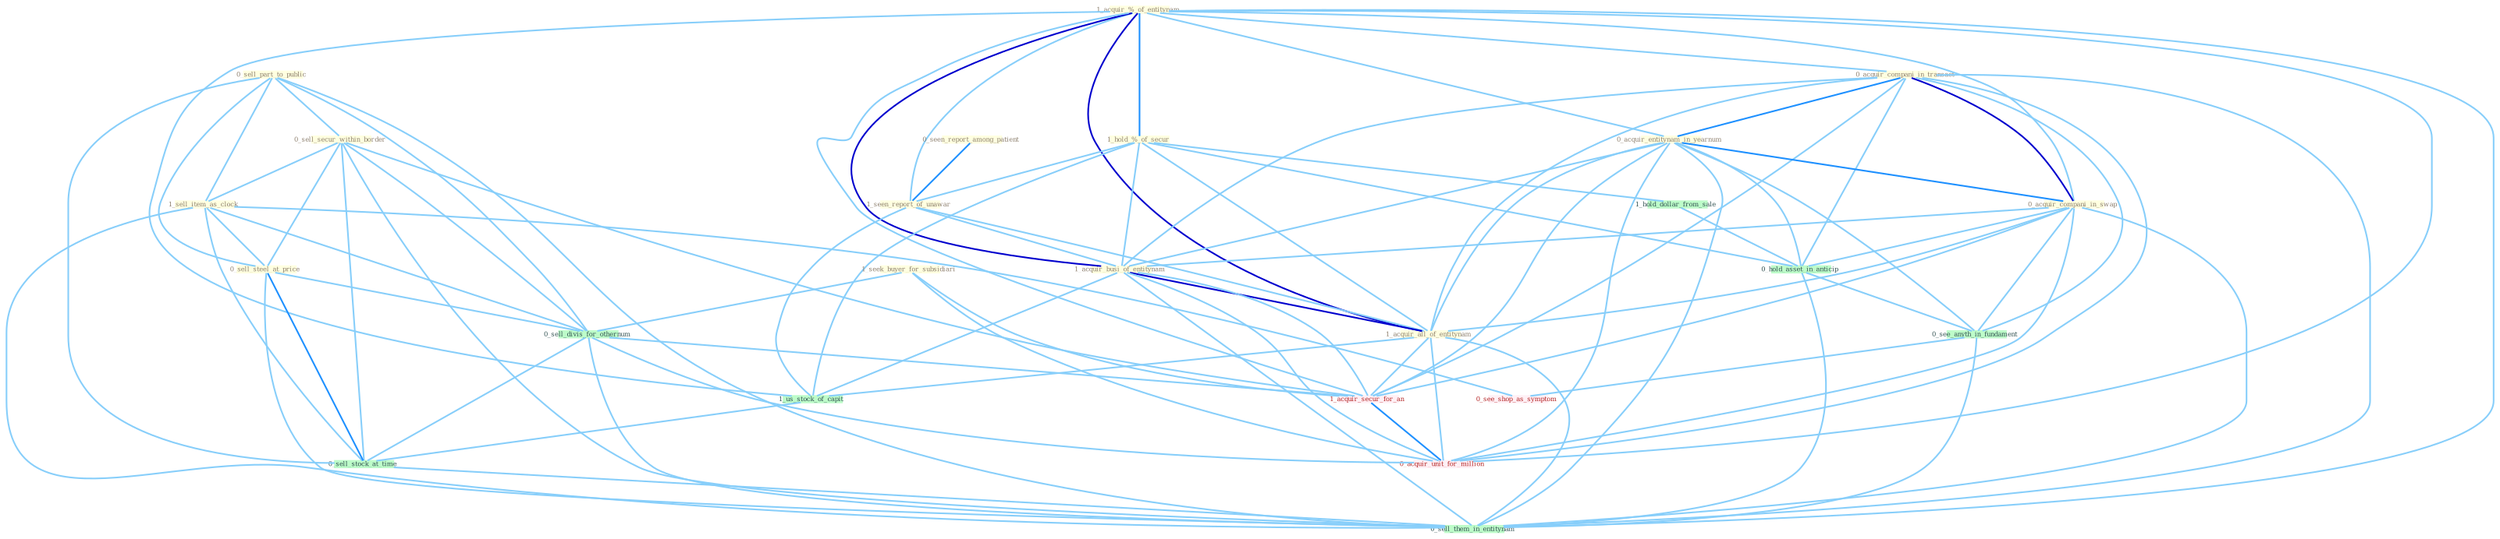 Graph G{ 
    node
    [shape=polygon,style=filled,width=.5,height=.06,color="#BDFCC9",fixedsize=true,fontsize=4,
    fontcolor="#2f4f4f"];
    {node
    [color="#ffffe0", fontcolor="#8b7d6b"] "0_sell_part_to_public " "1_acquir_%_of_entitynam " "0_acquir_compani_in_transact " "0_sell_secur_within_border " "0_acquir_entitynam_in_yearnum " "1_sell_item_as_clock " "1_hold_%_of_secur " "0_seen_report_among_patient " "1_seen_report_of_unawar " "0_sell_steel_at_price " "0_acquir_compani_in_swap " "1_seek_buyer_for_subsidiari " "1_acquir_busi_of_entitynam " "1_acquir_all_of_entitynam "}
{node [color="#fff0f5", fontcolor="#b22222"] "1_acquir_secur_for_an " "0_acquir_unit_for_million " "0_see_shop_as_symptom "}
edge [color="#B0E2FF"];

	"0_sell_part_to_public " -- "0_sell_secur_within_border " [w="1", color="#87cefa" ];
	"0_sell_part_to_public " -- "1_sell_item_as_clock " [w="1", color="#87cefa" ];
	"0_sell_part_to_public " -- "0_sell_steel_at_price " [w="1", color="#87cefa" ];
	"0_sell_part_to_public " -- "0_sell_divis_for_othernum " [w="1", color="#87cefa" ];
	"0_sell_part_to_public " -- "0_sell_stock_at_time " [w="1", color="#87cefa" ];
	"0_sell_part_to_public " -- "0_sell_them_in_entitynam " [w="1", color="#87cefa" ];
	"1_acquir_%_of_entitynam " -- "0_acquir_compani_in_transact " [w="1", color="#87cefa" ];
	"1_acquir_%_of_entitynam " -- "0_acquir_entitynam_in_yearnum " [w="1", color="#87cefa" ];
	"1_acquir_%_of_entitynam " -- "1_hold_%_of_secur " [w="2", color="#1e90ff" , len=0.8];
	"1_acquir_%_of_entitynam " -- "1_seen_report_of_unawar " [w="1", color="#87cefa" ];
	"1_acquir_%_of_entitynam " -- "0_acquir_compani_in_swap " [w="1", color="#87cefa" ];
	"1_acquir_%_of_entitynam " -- "1_acquir_busi_of_entitynam " [w="3", color="#0000cd" , len=0.6];
	"1_acquir_%_of_entitynam " -- "1_acquir_all_of_entitynam " [w="3", color="#0000cd" , len=0.6];
	"1_acquir_%_of_entitynam " -- "1_acquir_secur_for_an " [w="1", color="#87cefa" ];
	"1_acquir_%_of_entitynam " -- "1_us_stock_of_capit " [w="1", color="#87cefa" ];
	"1_acquir_%_of_entitynam " -- "0_acquir_unit_for_million " [w="1", color="#87cefa" ];
	"1_acquir_%_of_entitynam " -- "0_sell_them_in_entitynam " [w="1", color="#87cefa" ];
	"0_acquir_compani_in_transact " -- "0_acquir_entitynam_in_yearnum " [w="2", color="#1e90ff" , len=0.8];
	"0_acquir_compani_in_transact " -- "0_acquir_compani_in_swap " [w="3", color="#0000cd" , len=0.6];
	"0_acquir_compani_in_transact " -- "1_acquir_busi_of_entitynam " [w="1", color="#87cefa" ];
	"0_acquir_compani_in_transact " -- "1_acquir_all_of_entitynam " [w="1", color="#87cefa" ];
	"0_acquir_compani_in_transact " -- "1_acquir_secur_for_an " [w="1", color="#87cefa" ];
	"0_acquir_compani_in_transact " -- "0_hold_asset_in_anticip " [w="1", color="#87cefa" ];
	"0_acquir_compani_in_transact " -- "0_see_anyth_in_fundament " [w="1", color="#87cefa" ];
	"0_acquir_compani_in_transact " -- "0_acquir_unit_for_million " [w="1", color="#87cefa" ];
	"0_acquir_compani_in_transact " -- "0_sell_them_in_entitynam " [w="1", color="#87cefa" ];
	"0_sell_secur_within_border " -- "1_sell_item_as_clock " [w="1", color="#87cefa" ];
	"0_sell_secur_within_border " -- "0_sell_steel_at_price " [w="1", color="#87cefa" ];
	"0_sell_secur_within_border " -- "0_sell_divis_for_othernum " [w="1", color="#87cefa" ];
	"0_sell_secur_within_border " -- "1_acquir_secur_for_an " [w="1", color="#87cefa" ];
	"0_sell_secur_within_border " -- "0_sell_stock_at_time " [w="1", color="#87cefa" ];
	"0_sell_secur_within_border " -- "0_sell_them_in_entitynam " [w="1", color="#87cefa" ];
	"0_acquir_entitynam_in_yearnum " -- "0_acquir_compani_in_swap " [w="2", color="#1e90ff" , len=0.8];
	"0_acquir_entitynam_in_yearnum " -- "1_acquir_busi_of_entitynam " [w="1", color="#87cefa" ];
	"0_acquir_entitynam_in_yearnum " -- "1_acquir_all_of_entitynam " [w="1", color="#87cefa" ];
	"0_acquir_entitynam_in_yearnum " -- "1_acquir_secur_for_an " [w="1", color="#87cefa" ];
	"0_acquir_entitynam_in_yearnum " -- "0_hold_asset_in_anticip " [w="1", color="#87cefa" ];
	"0_acquir_entitynam_in_yearnum " -- "0_see_anyth_in_fundament " [w="1", color="#87cefa" ];
	"0_acquir_entitynam_in_yearnum " -- "0_acquir_unit_for_million " [w="1", color="#87cefa" ];
	"0_acquir_entitynam_in_yearnum " -- "0_sell_them_in_entitynam " [w="1", color="#87cefa" ];
	"1_sell_item_as_clock " -- "0_sell_steel_at_price " [w="1", color="#87cefa" ];
	"1_sell_item_as_clock " -- "0_sell_divis_for_othernum " [w="1", color="#87cefa" ];
	"1_sell_item_as_clock " -- "0_sell_stock_at_time " [w="1", color="#87cefa" ];
	"1_sell_item_as_clock " -- "0_see_shop_as_symptom " [w="1", color="#87cefa" ];
	"1_sell_item_as_clock " -- "0_sell_them_in_entitynam " [w="1", color="#87cefa" ];
	"1_hold_%_of_secur " -- "1_seen_report_of_unawar " [w="1", color="#87cefa" ];
	"1_hold_%_of_secur " -- "1_acquir_busi_of_entitynam " [w="1", color="#87cefa" ];
	"1_hold_%_of_secur " -- "1_acquir_all_of_entitynam " [w="1", color="#87cefa" ];
	"1_hold_%_of_secur " -- "1_us_stock_of_capit " [w="1", color="#87cefa" ];
	"1_hold_%_of_secur " -- "1_hold_dollar_from_sale " [w="1", color="#87cefa" ];
	"1_hold_%_of_secur " -- "0_hold_asset_in_anticip " [w="1", color="#87cefa" ];
	"0_seen_report_among_patient " -- "1_seen_report_of_unawar " [w="2", color="#1e90ff" , len=0.8];
	"1_seen_report_of_unawar " -- "1_acquir_busi_of_entitynam " [w="1", color="#87cefa" ];
	"1_seen_report_of_unawar " -- "1_acquir_all_of_entitynam " [w="1", color="#87cefa" ];
	"1_seen_report_of_unawar " -- "1_us_stock_of_capit " [w="1", color="#87cefa" ];
	"0_sell_steel_at_price " -- "0_sell_divis_for_othernum " [w="1", color="#87cefa" ];
	"0_sell_steel_at_price " -- "0_sell_stock_at_time " [w="2", color="#1e90ff" , len=0.8];
	"0_sell_steel_at_price " -- "0_sell_them_in_entitynam " [w="1", color="#87cefa" ];
	"0_acquir_compani_in_swap " -- "1_acquir_busi_of_entitynam " [w="1", color="#87cefa" ];
	"0_acquir_compani_in_swap " -- "1_acquir_all_of_entitynam " [w="1", color="#87cefa" ];
	"0_acquir_compani_in_swap " -- "1_acquir_secur_for_an " [w="1", color="#87cefa" ];
	"0_acquir_compani_in_swap " -- "0_hold_asset_in_anticip " [w="1", color="#87cefa" ];
	"0_acquir_compani_in_swap " -- "0_see_anyth_in_fundament " [w="1", color="#87cefa" ];
	"0_acquir_compani_in_swap " -- "0_acquir_unit_for_million " [w="1", color="#87cefa" ];
	"0_acquir_compani_in_swap " -- "0_sell_them_in_entitynam " [w="1", color="#87cefa" ];
	"1_seek_buyer_for_subsidiari " -- "0_sell_divis_for_othernum " [w="1", color="#87cefa" ];
	"1_seek_buyer_for_subsidiari " -- "1_acquir_secur_for_an " [w="1", color="#87cefa" ];
	"1_seek_buyer_for_subsidiari " -- "0_acquir_unit_for_million " [w="1", color="#87cefa" ];
	"1_acquir_busi_of_entitynam " -- "1_acquir_all_of_entitynam " [w="3", color="#0000cd" , len=0.6];
	"1_acquir_busi_of_entitynam " -- "1_acquir_secur_for_an " [w="1", color="#87cefa" ];
	"1_acquir_busi_of_entitynam " -- "1_us_stock_of_capit " [w="1", color="#87cefa" ];
	"1_acquir_busi_of_entitynam " -- "0_acquir_unit_for_million " [w="1", color="#87cefa" ];
	"1_acquir_busi_of_entitynam " -- "0_sell_them_in_entitynam " [w="1", color="#87cefa" ];
	"1_acquir_all_of_entitynam " -- "1_acquir_secur_for_an " [w="1", color="#87cefa" ];
	"1_acquir_all_of_entitynam " -- "1_us_stock_of_capit " [w="1", color="#87cefa" ];
	"1_acquir_all_of_entitynam " -- "0_acquir_unit_for_million " [w="1", color="#87cefa" ];
	"1_acquir_all_of_entitynam " -- "0_sell_them_in_entitynam " [w="1", color="#87cefa" ];
	"0_sell_divis_for_othernum " -- "1_acquir_secur_for_an " [w="1", color="#87cefa" ];
	"0_sell_divis_for_othernum " -- "0_sell_stock_at_time " [w="1", color="#87cefa" ];
	"0_sell_divis_for_othernum " -- "0_acquir_unit_for_million " [w="1", color="#87cefa" ];
	"0_sell_divis_for_othernum " -- "0_sell_them_in_entitynam " [w="1", color="#87cefa" ];
	"1_acquir_secur_for_an " -- "0_acquir_unit_for_million " [w="2", color="#1e90ff" , len=0.8];
	"1_us_stock_of_capit " -- "0_sell_stock_at_time " [w="1", color="#87cefa" ];
	"1_hold_dollar_from_sale " -- "0_hold_asset_in_anticip " [w="1", color="#87cefa" ];
	"0_hold_asset_in_anticip " -- "0_see_anyth_in_fundament " [w="1", color="#87cefa" ];
	"0_hold_asset_in_anticip " -- "0_sell_them_in_entitynam " [w="1", color="#87cefa" ];
	"0_sell_stock_at_time " -- "0_sell_them_in_entitynam " [w="1", color="#87cefa" ];
	"0_see_anyth_in_fundament " -- "0_see_shop_as_symptom " [w="1", color="#87cefa" ];
	"0_see_anyth_in_fundament " -- "0_sell_them_in_entitynam " [w="1", color="#87cefa" ];
}